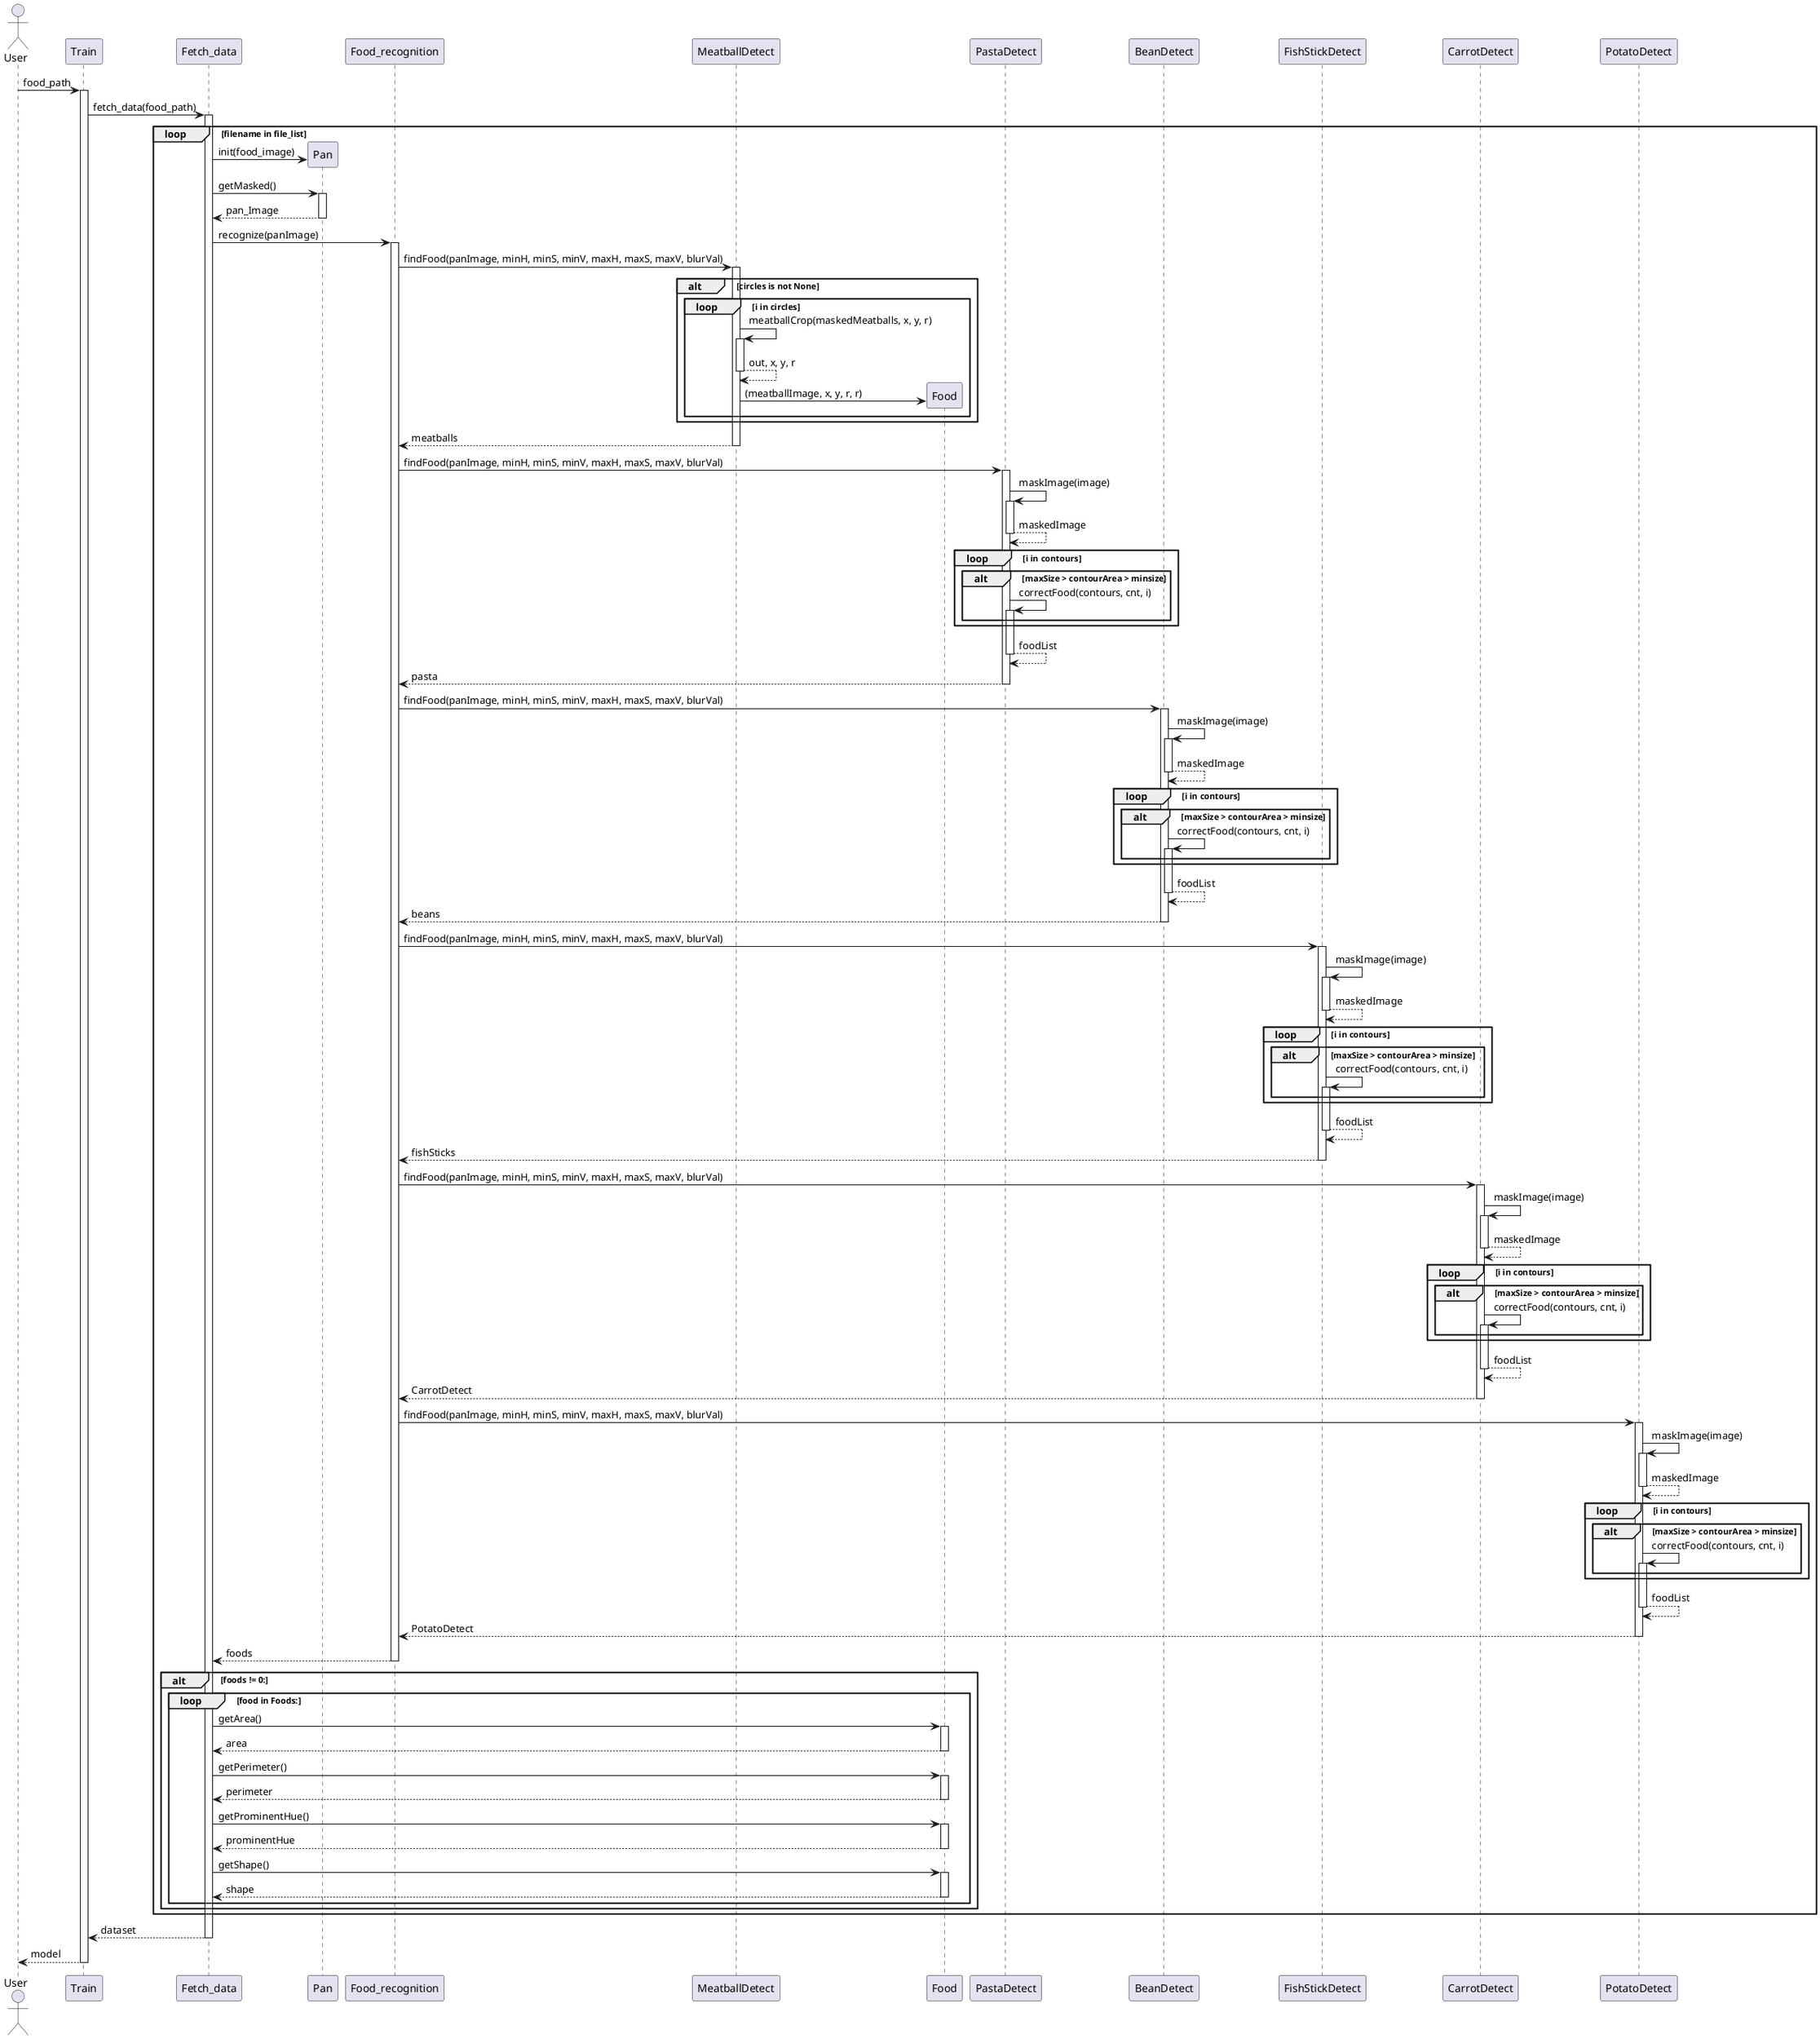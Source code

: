 @startuml Sequence diagram train food

actor User

User -> Train ++ : food_path
Train -> Fetch_data ++ : fetch_data(food_path)
loop filename in file_list
    Fetch_data -> Pan ** : init(food_image)
    Fetch_data -> Pan ++ : getMasked()
    return pan_Image
    Fetch_data -> Food_recognition ++ : recognize(panImage)
    Food_recognition -> MeatballDetect ++ : findFood(panImage, minH, minS, minV, maxH, maxS, maxV, blurVal)
    alt circles is not None
        loop i in circles
            MeatballDetect -> MeatballDetect ++ : meatballCrop(maskedMeatballs, x, y, r)
            return out, x, y, r
            MeatballDetect -> Food ** : (meatballImage, x, y, r, r)
        end
    end
    return meatballs
    Food_recognition -> PastaDetect ++ : findFood(panImage, minH, minS, minV, maxH, maxS, maxV, blurVal)
    PastaDetect -> PastaDetect ++ : maskImage(image)
    return maskedImage
    loop i in contours
        alt maxSize > contourArea > minsize
            PastaDetect -> PastaDetect ++ : correctFood(contours, cnt, i)
        end
    end
    return foodList
    return pasta
    Food_recognition -> BeanDetect ++ : findFood(panImage, minH, minS, minV, maxH, maxS, maxV, blurVal)
    BeanDetect -> BeanDetect ++ : maskImage(image)
    return maskedImage
    loop i in contours
        alt maxSize > contourArea > minsize
            BeanDetect -> BeanDetect ++ : correctFood(contours, cnt, i)
        end
    end
    return foodList
    return beans

    Food_recognition -> FishStickDetect ++ : findFood(panImage, minH, minS, minV, maxH, maxS, maxV, blurVal)
    FishStickDetect -> FishStickDetect ++ : maskImage(image)
    return maskedImage
    loop i in contours
        alt maxSize > contourArea > minsize
            FishStickDetect -> FishStickDetect ++ : correctFood(contours, cnt, i)
        end
    end
    return foodList
    return fishSticks


    Food_recognition -> CarrotDetect ++ : findFood(panImage, minH, minS, minV, maxH, maxS, maxV, blurVal)
    CarrotDetect -> CarrotDetect ++ : maskImage(image)
    return maskedImage
    loop i in contours
        alt maxSize > contourArea > minsize
            CarrotDetect -> CarrotDetect ++ : correctFood(contours, cnt, i)
        end
    end
    return foodList
    return CarrotDetect


    Food_recognition -> PotatoDetect ++ : findFood(panImage, minH, minS, minV, maxH, maxS, maxV, blurVal)
    PotatoDetect -> PotatoDetect ++ : maskImage(image)
    return maskedImage
    loop i in contours
        alt maxSize > contourArea > minsize
            PotatoDetect -> PotatoDetect ++ : correctFood(contours, cnt, i)
        end
    end
    return foodList
    return PotatoDetect



    return foods

    alt foods != 0:
        loop food in Foods:
            Fetch_data -> Food ++ : getArea()
            return area
            Fetch_data -> Food ++ : getPerimeter()
            return perimeter
            Fetch_data -> Food ++ : getProminentHue()
            return prominentHue
            Fetch_data -> Food ++ : getShape()
            return shape
        end
    end
end
return dataset
return model

@enduml